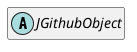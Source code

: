 @startuml
set namespaceSeparator \\
hide members
hide << alias >> circle

abstract class JGithubObject
@enduml
